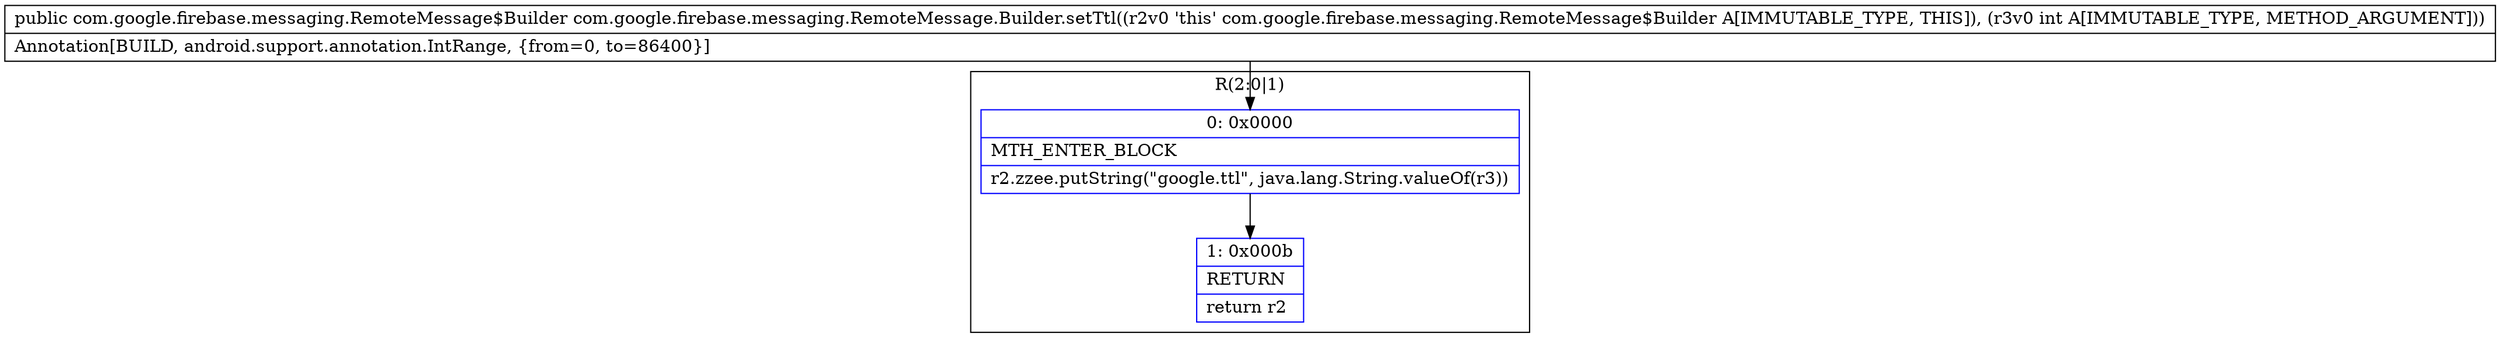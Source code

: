 digraph "CFG forcom.google.firebase.messaging.RemoteMessage.Builder.setTtl(I)Lcom\/google\/firebase\/messaging\/RemoteMessage$Builder;" {
subgraph cluster_Region_616739078 {
label = "R(2:0|1)";
node [shape=record,color=blue];
Node_0 [shape=record,label="{0\:\ 0x0000|MTH_ENTER_BLOCK\l|r2.zzee.putString(\"google.ttl\", java.lang.String.valueOf(r3))\l}"];
Node_1 [shape=record,label="{1\:\ 0x000b|RETURN\l|return r2\l}"];
}
MethodNode[shape=record,label="{public com.google.firebase.messaging.RemoteMessage$Builder com.google.firebase.messaging.RemoteMessage.Builder.setTtl((r2v0 'this' com.google.firebase.messaging.RemoteMessage$Builder A[IMMUTABLE_TYPE, THIS]), (r3v0 int A[IMMUTABLE_TYPE, METHOD_ARGUMENT]))  | Annotation[BUILD, android.support.annotation.IntRange, \{from=0, to=86400\}]\l}"];
MethodNode -> Node_0;
Node_0 -> Node_1;
}

